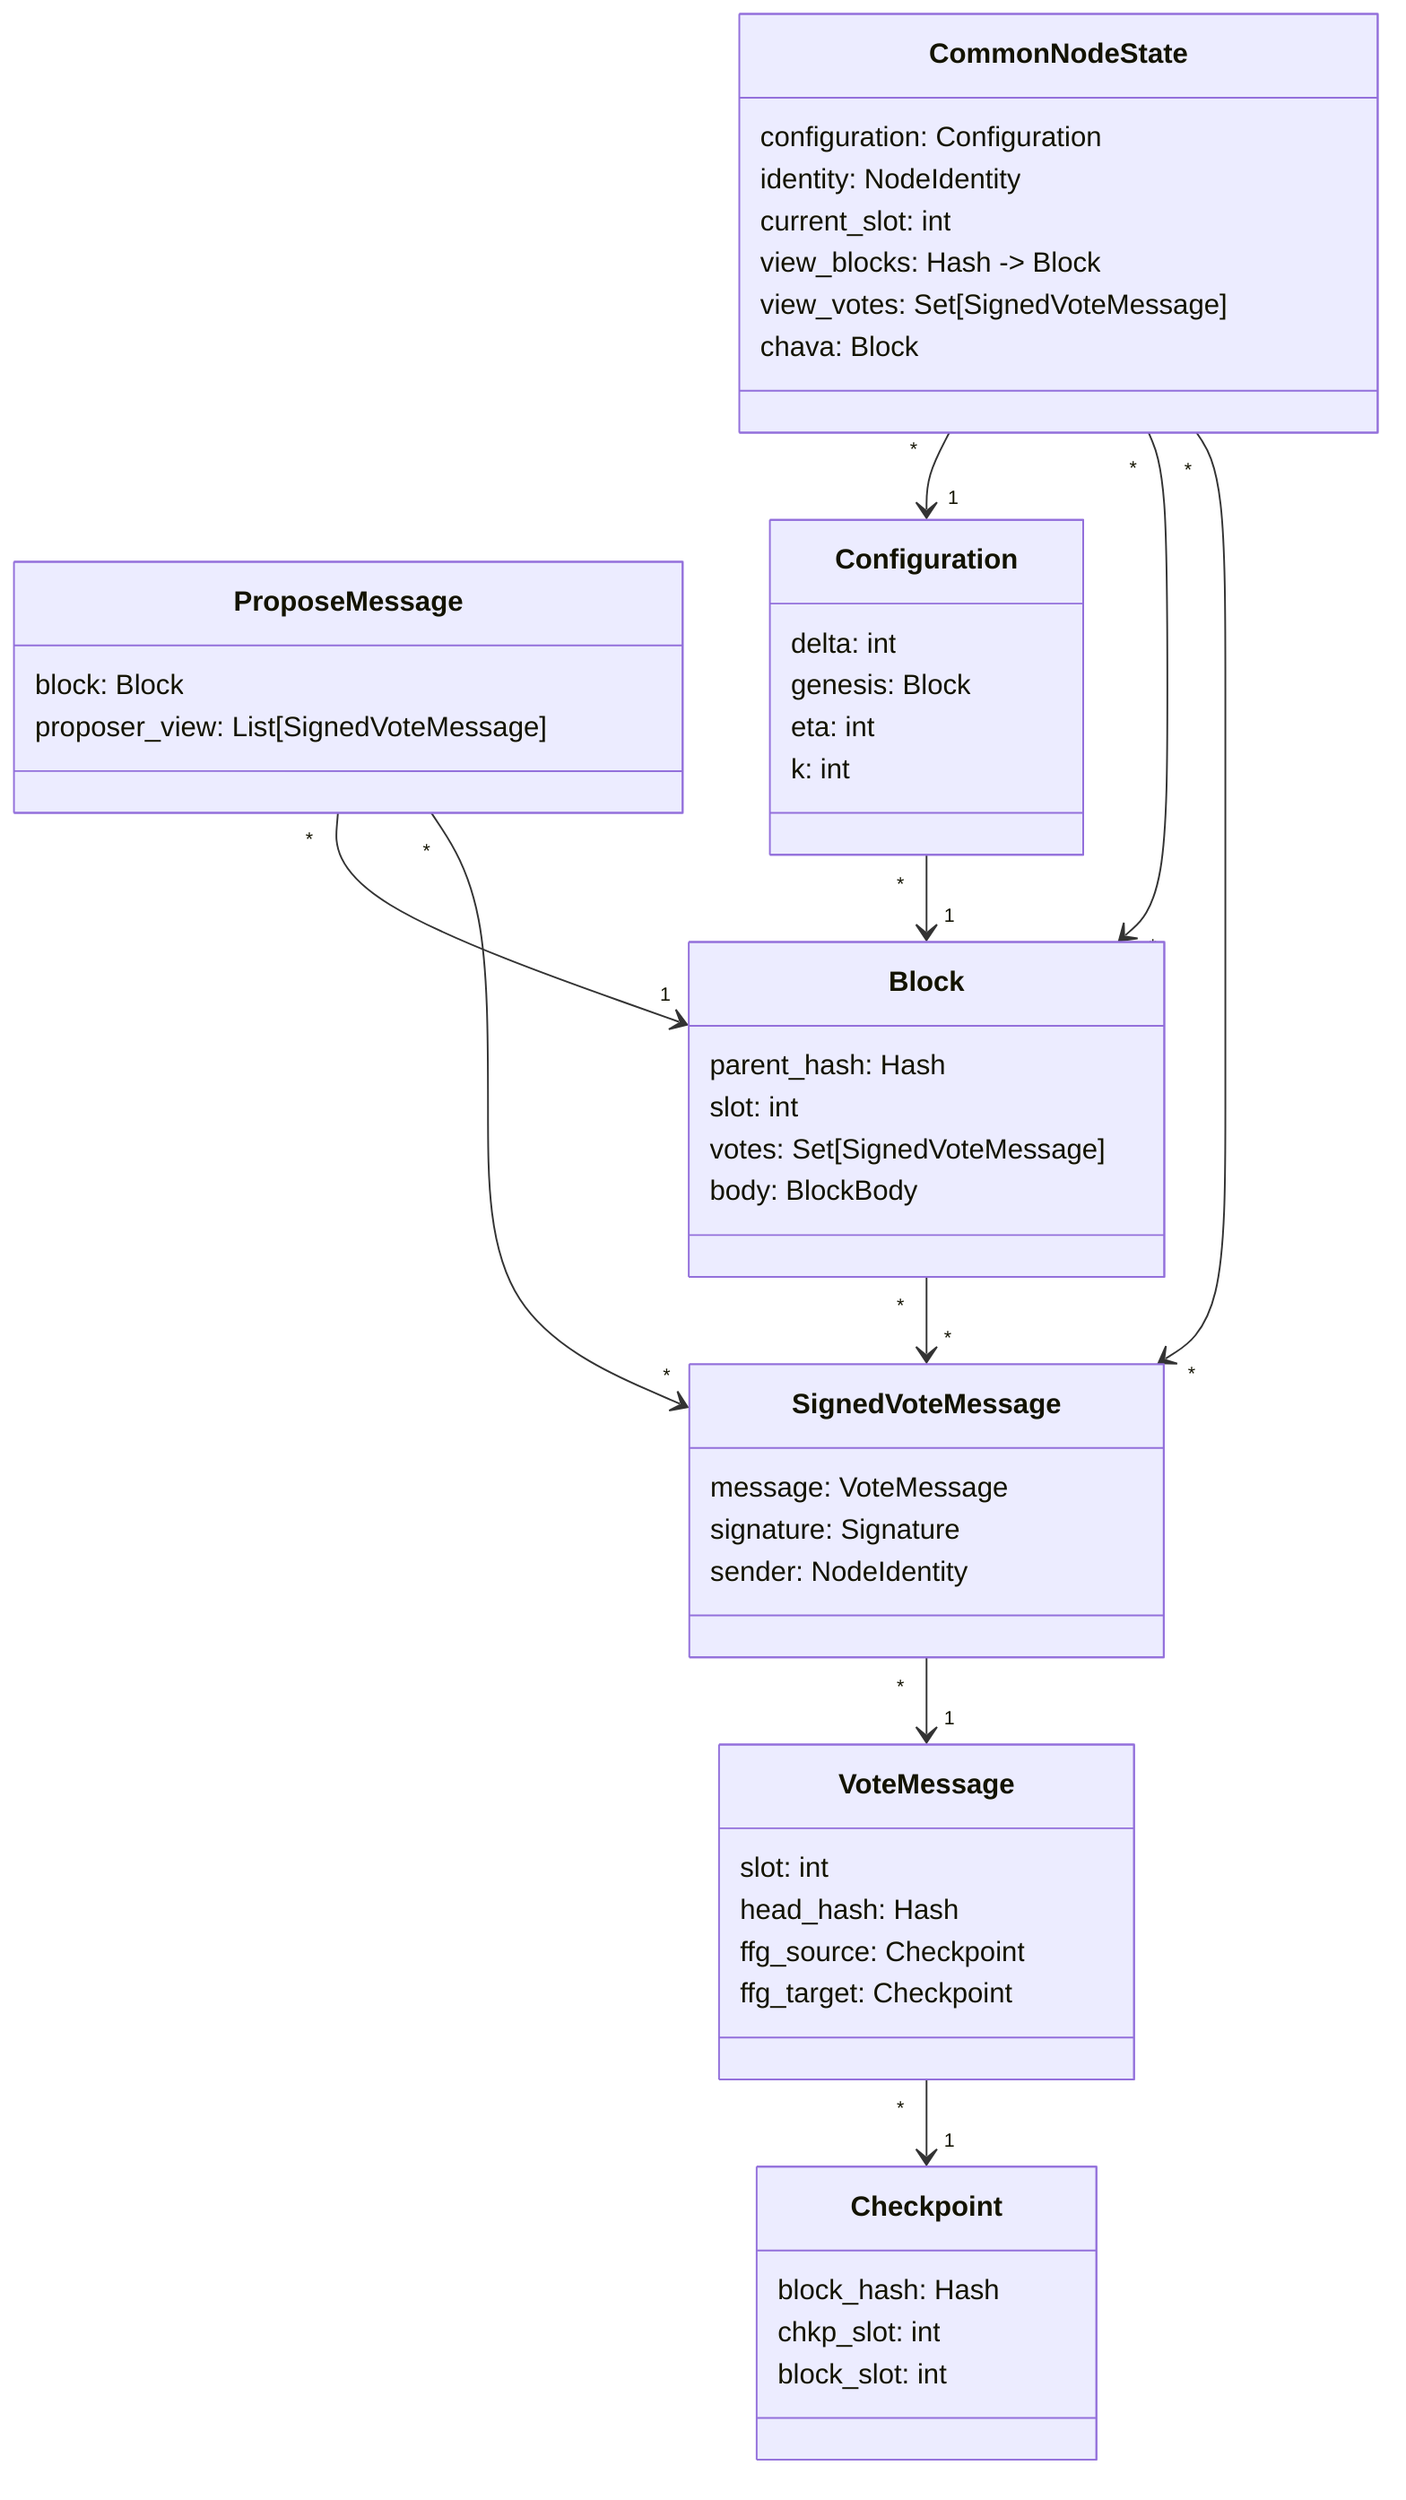 classDiagram
    class Checkpoint {
      block_hash: Hash
      chkp_slot: int
      block_slot: int
    }

    class VoteMessage {
        slot: int
        head_hash: Hash
        ffg_source: Checkpoint
        ffg_target: Checkpoint
    }

    class SignedVoteMessage {
        message: VoteMessage
        signature: Signature
        sender: NodeIdentity
    }

    class Block {
        parent_hash: Hash
        slot: int
        votes: Set[SignedVoteMessage]
        body: BlockBody
    }

    class ProposeMessage {
        block: Block
        proposer_view: List[SignedVoteMessage]
    }

    class Configuration {
        delta: int
        genesis: Block
        eta: int
        k: int
    }

    class CommonNodeState {
        configuration: Configuration
        identity: NodeIdentity
        current_slot: int
        view_blocks: Hash -> Block
        view_votes: Set[SignedVoteMessage]
        chava: Block
    }

    VoteMessage "*" --> "1" Checkpoint
    SignedVoteMessage "*" --> "1" VoteMessage
    Block "*" --> "*" SignedVoteMessage
    ProposeMessage "*" --> "1" Block
    ProposeMessage "*" --> "*" SignedVoteMessage
    Configuration "*" --> "1" Block
    CommonNodeState "*" --> "1" Configuration
    CommonNodeState "*" --> "*" Block
    CommonNodeState "*" --> "*" SignedVoteMessage